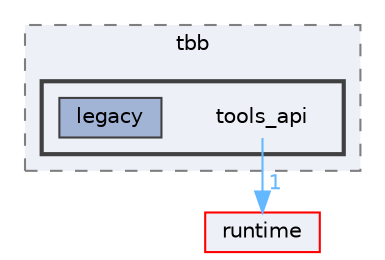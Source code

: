 digraph "external/taskflow/3rd-party/tbb/src/tbb/tools_api"
{
 // LATEX_PDF_SIZE
  bgcolor="transparent";
  edge [fontname=Helvetica,fontsize=10,labelfontname=Helvetica,labelfontsize=10];
  node [fontname=Helvetica,fontsize=10,shape=box,height=0.2,width=0.4];
  compound=true
  subgraph clusterdir_6aae80996ac383cede5aa4d905dd8f6e {
    graph [ bgcolor="#edf0f7", pencolor="grey50", label="tbb", fontname=Helvetica,fontsize=10 style="filled,dashed", URL="dir_6aae80996ac383cede5aa4d905dd8f6e.html",tooltip=""]
  subgraph clusterdir_3506912d46f8d62a47e84690f554f674 {
    graph [ bgcolor="#edf0f7", pencolor="grey25", label="", fontname=Helvetica,fontsize=10 style="filled,bold", URL="dir_3506912d46f8d62a47e84690f554f674.html",tooltip=""]
    dir_3506912d46f8d62a47e84690f554f674 [shape=plaintext, label="tools_api"];
  dir_688cdec5c81f7a64ed6ac2be234faf3c [label="legacy", fillcolor="#a2b4d6", color="grey25", style="filled", URL="dir_688cdec5c81f7a64ed6ac2be234faf3c.html",tooltip=""];
  }
  }
  dir_cb031e414f281a658b23dddb30bb9d2c [label="runtime", fillcolor="#edf0f7", color="red", style="filled", URL="dir_cb031e414f281a658b23dddb30bb9d2c.html",tooltip=""];
  dir_3506912d46f8d62a47e84690f554f674->dir_cb031e414f281a658b23dddb30bb9d2c [headlabel="1", labeldistance=1.5 headhref="dir_000867_000628.html" href="dir_000867_000628.html" color="steelblue1" fontcolor="steelblue1"];
}

